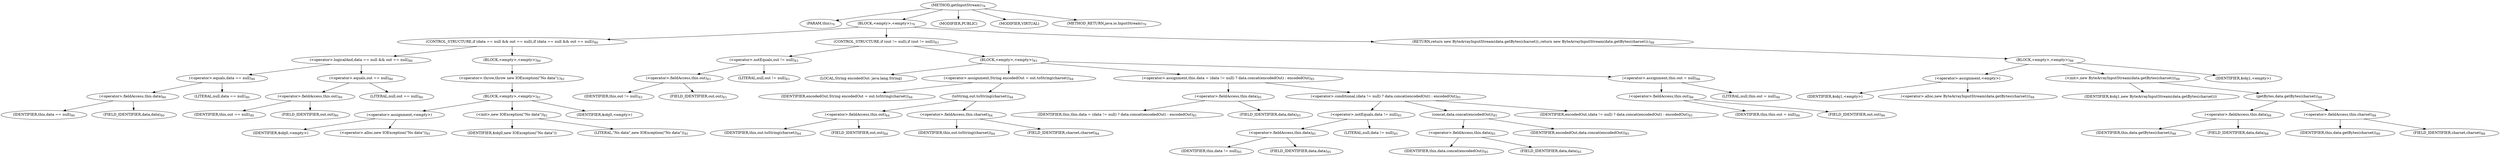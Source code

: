 digraph "getInputStream" {  
"81" [label = <(METHOD,getInputStream)<SUB>79</SUB>> ]
"82" [label = <(PARAM,this)<SUB>79</SUB>> ]
"83" [label = <(BLOCK,&lt;empty&gt;,&lt;empty&gt;)<SUB>79</SUB>> ]
"84" [label = <(CONTROL_STRUCTURE,if (data == null &amp;&amp; out == null),if (data == null &amp;&amp; out == null))<SUB>80</SUB>> ]
"85" [label = <(&lt;operator&gt;.logicalAnd,data == null &amp;&amp; out == null)<SUB>80</SUB>> ]
"86" [label = <(&lt;operator&gt;.equals,data == null)<SUB>80</SUB>> ]
"87" [label = <(&lt;operator&gt;.fieldAccess,this.data)<SUB>80</SUB>> ]
"88" [label = <(IDENTIFIER,this,data == null)<SUB>80</SUB>> ]
"89" [label = <(FIELD_IDENTIFIER,data,data)<SUB>80</SUB>> ]
"90" [label = <(LITERAL,null,data == null)<SUB>80</SUB>> ]
"91" [label = <(&lt;operator&gt;.equals,out == null)<SUB>80</SUB>> ]
"92" [label = <(&lt;operator&gt;.fieldAccess,this.out)<SUB>80</SUB>> ]
"93" [label = <(IDENTIFIER,this,out == null)<SUB>80</SUB>> ]
"94" [label = <(FIELD_IDENTIFIER,out,out)<SUB>80</SUB>> ]
"95" [label = <(LITERAL,null,out == null)<SUB>80</SUB>> ]
"96" [label = <(BLOCK,&lt;empty&gt;,&lt;empty&gt;)<SUB>80</SUB>> ]
"97" [label = <(&lt;operator&gt;.throw,throw new IOException(&quot;No data&quot;);)<SUB>81</SUB>> ]
"98" [label = <(BLOCK,&lt;empty&gt;,&lt;empty&gt;)<SUB>81</SUB>> ]
"99" [label = <(&lt;operator&gt;.assignment,&lt;empty&gt;)> ]
"100" [label = <(IDENTIFIER,$obj0,&lt;empty&gt;)> ]
"101" [label = <(&lt;operator&gt;.alloc,new IOException(&quot;No data&quot;))<SUB>81</SUB>> ]
"102" [label = <(&lt;init&gt;,new IOException(&quot;No data&quot;))<SUB>81</SUB>> ]
"103" [label = <(IDENTIFIER,$obj0,new IOException(&quot;No data&quot;))> ]
"104" [label = <(LITERAL,&quot;No data&quot;,new IOException(&quot;No data&quot;))<SUB>81</SUB>> ]
"105" [label = <(IDENTIFIER,$obj0,&lt;empty&gt;)> ]
"106" [label = <(CONTROL_STRUCTURE,if (out != null),if (out != null))<SUB>83</SUB>> ]
"107" [label = <(&lt;operator&gt;.notEquals,out != null)<SUB>83</SUB>> ]
"108" [label = <(&lt;operator&gt;.fieldAccess,this.out)<SUB>83</SUB>> ]
"109" [label = <(IDENTIFIER,this,out != null)<SUB>83</SUB>> ]
"110" [label = <(FIELD_IDENTIFIER,out,out)<SUB>83</SUB>> ]
"111" [label = <(LITERAL,null,out != null)<SUB>83</SUB>> ]
"112" [label = <(BLOCK,&lt;empty&gt;,&lt;empty&gt;)<SUB>83</SUB>> ]
"113" [label = <(LOCAL,String encodedOut: java.lang.String)> ]
"114" [label = <(&lt;operator&gt;.assignment,String encodedOut = out.toString(charset))<SUB>84</SUB>> ]
"115" [label = <(IDENTIFIER,encodedOut,String encodedOut = out.toString(charset))<SUB>84</SUB>> ]
"116" [label = <(toString,out.toString(charset))<SUB>84</SUB>> ]
"117" [label = <(&lt;operator&gt;.fieldAccess,this.out)<SUB>84</SUB>> ]
"118" [label = <(IDENTIFIER,this,out.toString(charset))<SUB>84</SUB>> ]
"119" [label = <(FIELD_IDENTIFIER,out,out)<SUB>84</SUB>> ]
"120" [label = <(&lt;operator&gt;.fieldAccess,this.charset)<SUB>84</SUB>> ]
"121" [label = <(IDENTIFIER,this,out.toString(charset))<SUB>84</SUB>> ]
"122" [label = <(FIELD_IDENTIFIER,charset,charset)<SUB>84</SUB>> ]
"123" [label = <(&lt;operator&gt;.assignment,this.data = (data != null) ? data.concat(encodedOut) : encodedOut)<SUB>85</SUB>> ]
"124" [label = <(&lt;operator&gt;.fieldAccess,this.data)<SUB>85</SUB>> ]
"125" [label = <(IDENTIFIER,this,this.data = (data != null) ? data.concat(encodedOut) : encodedOut)<SUB>85</SUB>> ]
"126" [label = <(FIELD_IDENTIFIER,data,data)<SUB>85</SUB>> ]
"127" [label = <(&lt;operator&gt;.conditional,(data != null) ? data.concat(encodedOut) : encodedOut)<SUB>85</SUB>> ]
"128" [label = <(&lt;operator&gt;.notEquals,data != null)<SUB>85</SUB>> ]
"129" [label = <(&lt;operator&gt;.fieldAccess,this.data)<SUB>85</SUB>> ]
"130" [label = <(IDENTIFIER,this,data != null)<SUB>85</SUB>> ]
"131" [label = <(FIELD_IDENTIFIER,data,data)<SUB>85</SUB>> ]
"132" [label = <(LITERAL,null,data != null)<SUB>85</SUB>> ]
"133" [label = <(concat,data.concat(encodedOut))<SUB>85</SUB>> ]
"134" [label = <(&lt;operator&gt;.fieldAccess,this.data)<SUB>85</SUB>> ]
"135" [label = <(IDENTIFIER,this,data.concat(encodedOut))<SUB>85</SUB>> ]
"136" [label = <(FIELD_IDENTIFIER,data,data)<SUB>85</SUB>> ]
"137" [label = <(IDENTIFIER,encodedOut,data.concat(encodedOut))<SUB>85</SUB>> ]
"138" [label = <(IDENTIFIER,encodedOut,(data != null) ? data.concat(encodedOut) : encodedOut)<SUB>85</SUB>> ]
"139" [label = <(&lt;operator&gt;.assignment,this.out = null)<SUB>86</SUB>> ]
"140" [label = <(&lt;operator&gt;.fieldAccess,this.out)<SUB>86</SUB>> ]
"141" [label = <(IDENTIFIER,this,this.out = null)<SUB>86</SUB>> ]
"142" [label = <(FIELD_IDENTIFIER,out,out)<SUB>86</SUB>> ]
"143" [label = <(LITERAL,null,this.out = null)<SUB>86</SUB>> ]
"144" [label = <(RETURN,return new ByteArrayInputStream(data.getBytes(charset));,return new ByteArrayInputStream(data.getBytes(charset));)<SUB>88</SUB>> ]
"145" [label = <(BLOCK,&lt;empty&gt;,&lt;empty&gt;)<SUB>88</SUB>> ]
"146" [label = <(&lt;operator&gt;.assignment,&lt;empty&gt;)> ]
"147" [label = <(IDENTIFIER,$obj1,&lt;empty&gt;)> ]
"148" [label = <(&lt;operator&gt;.alloc,new ByteArrayInputStream(data.getBytes(charset)))<SUB>88</SUB>> ]
"149" [label = <(&lt;init&gt;,new ByteArrayInputStream(data.getBytes(charset)))<SUB>88</SUB>> ]
"150" [label = <(IDENTIFIER,$obj1,new ByteArrayInputStream(data.getBytes(charset)))> ]
"151" [label = <(getBytes,data.getBytes(charset))<SUB>88</SUB>> ]
"152" [label = <(&lt;operator&gt;.fieldAccess,this.data)<SUB>88</SUB>> ]
"153" [label = <(IDENTIFIER,this,data.getBytes(charset))<SUB>88</SUB>> ]
"154" [label = <(FIELD_IDENTIFIER,data,data)<SUB>88</SUB>> ]
"155" [label = <(&lt;operator&gt;.fieldAccess,this.charset)<SUB>88</SUB>> ]
"156" [label = <(IDENTIFIER,this,data.getBytes(charset))<SUB>88</SUB>> ]
"157" [label = <(FIELD_IDENTIFIER,charset,charset)<SUB>88</SUB>> ]
"158" [label = <(IDENTIFIER,$obj1,&lt;empty&gt;)> ]
"159" [label = <(MODIFIER,PUBLIC)> ]
"160" [label = <(MODIFIER,VIRTUAL)> ]
"161" [label = <(METHOD_RETURN,java.io.InputStream)<SUB>79</SUB>> ]
  "81" -> "82" 
  "81" -> "83" 
  "81" -> "159" 
  "81" -> "160" 
  "81" -> "161" 
  "83" -> "84" 
  "83" -> "106" 
  "83" -> "144" 
  "84" -> "85" 
  "84" -> "96" 
  "85" -> "86" 
  "85" -> "91" 
  "86" -> "87" 
  "86" -> "90" 
  "87" -> "88" 
  "87" -> "89" 
  "91" -> "92" 
  "91" -> "95" 
  "92" -> "93" 
  "92" -> "94" 
  "96" -> "97" 
  "97" -> "98" 
  "98" -> "99" 
  "98" -> "102" 
  "98" -> "105" 
  "99" -> "100" 
  "99" -> "101" 
  "102" -> "103" 
  "102" -> "104" 
  "106" -> "107" 
  "106" -> "112" 
  "107" -> "108" 
  "107" -> "111" 
  "108" -> "109" 
  "108" -> "110" 
  "112" -> "113" 
  "112" -> "114" 
  "112" -> "123" 
  "112" -> "139" 
  "114" -> "115" 
  "114" -> "116" 
  "116" -> "117" 
  "116" -> "120" 
  "117" -> "118" 
  "117" -> "119" 
  "120" -> "121" 
  "120" -> "122" 
  "123" -> "124" 
  "123" -> "127" 
  "124" -> "125" 
  "124" -> "126" 
  "127" -> "128" 
  "127" -> "133" 
  "127" -> "138" 
  "128" -> "129" 
  "128" -> "132" 
  "129" -> "130" 
  "129" -> "131" 
  "133" -> "134" 
  "133" -> "137" 
  "134" -> "135" 
  "134" -> "136" 
  "139" -> "140" 
  "139" -> "143" 
  "140" -> "141" 
  "140" -> "142" 
  "144" -> "145" 
  "145" -> "146" 
  "145" -> "149" 
  "145" -> "158" 
  "146" -> "147" 
  "146" -> "148" 
  "149" -> "150" 
  "149" -> "151" 
  "151" -> "152" 
  "151" -> "155" 
  "152" -> "153" 
  "152" -> "154" 
  "155" -> "156" 
  "155" -> "157" 
}
